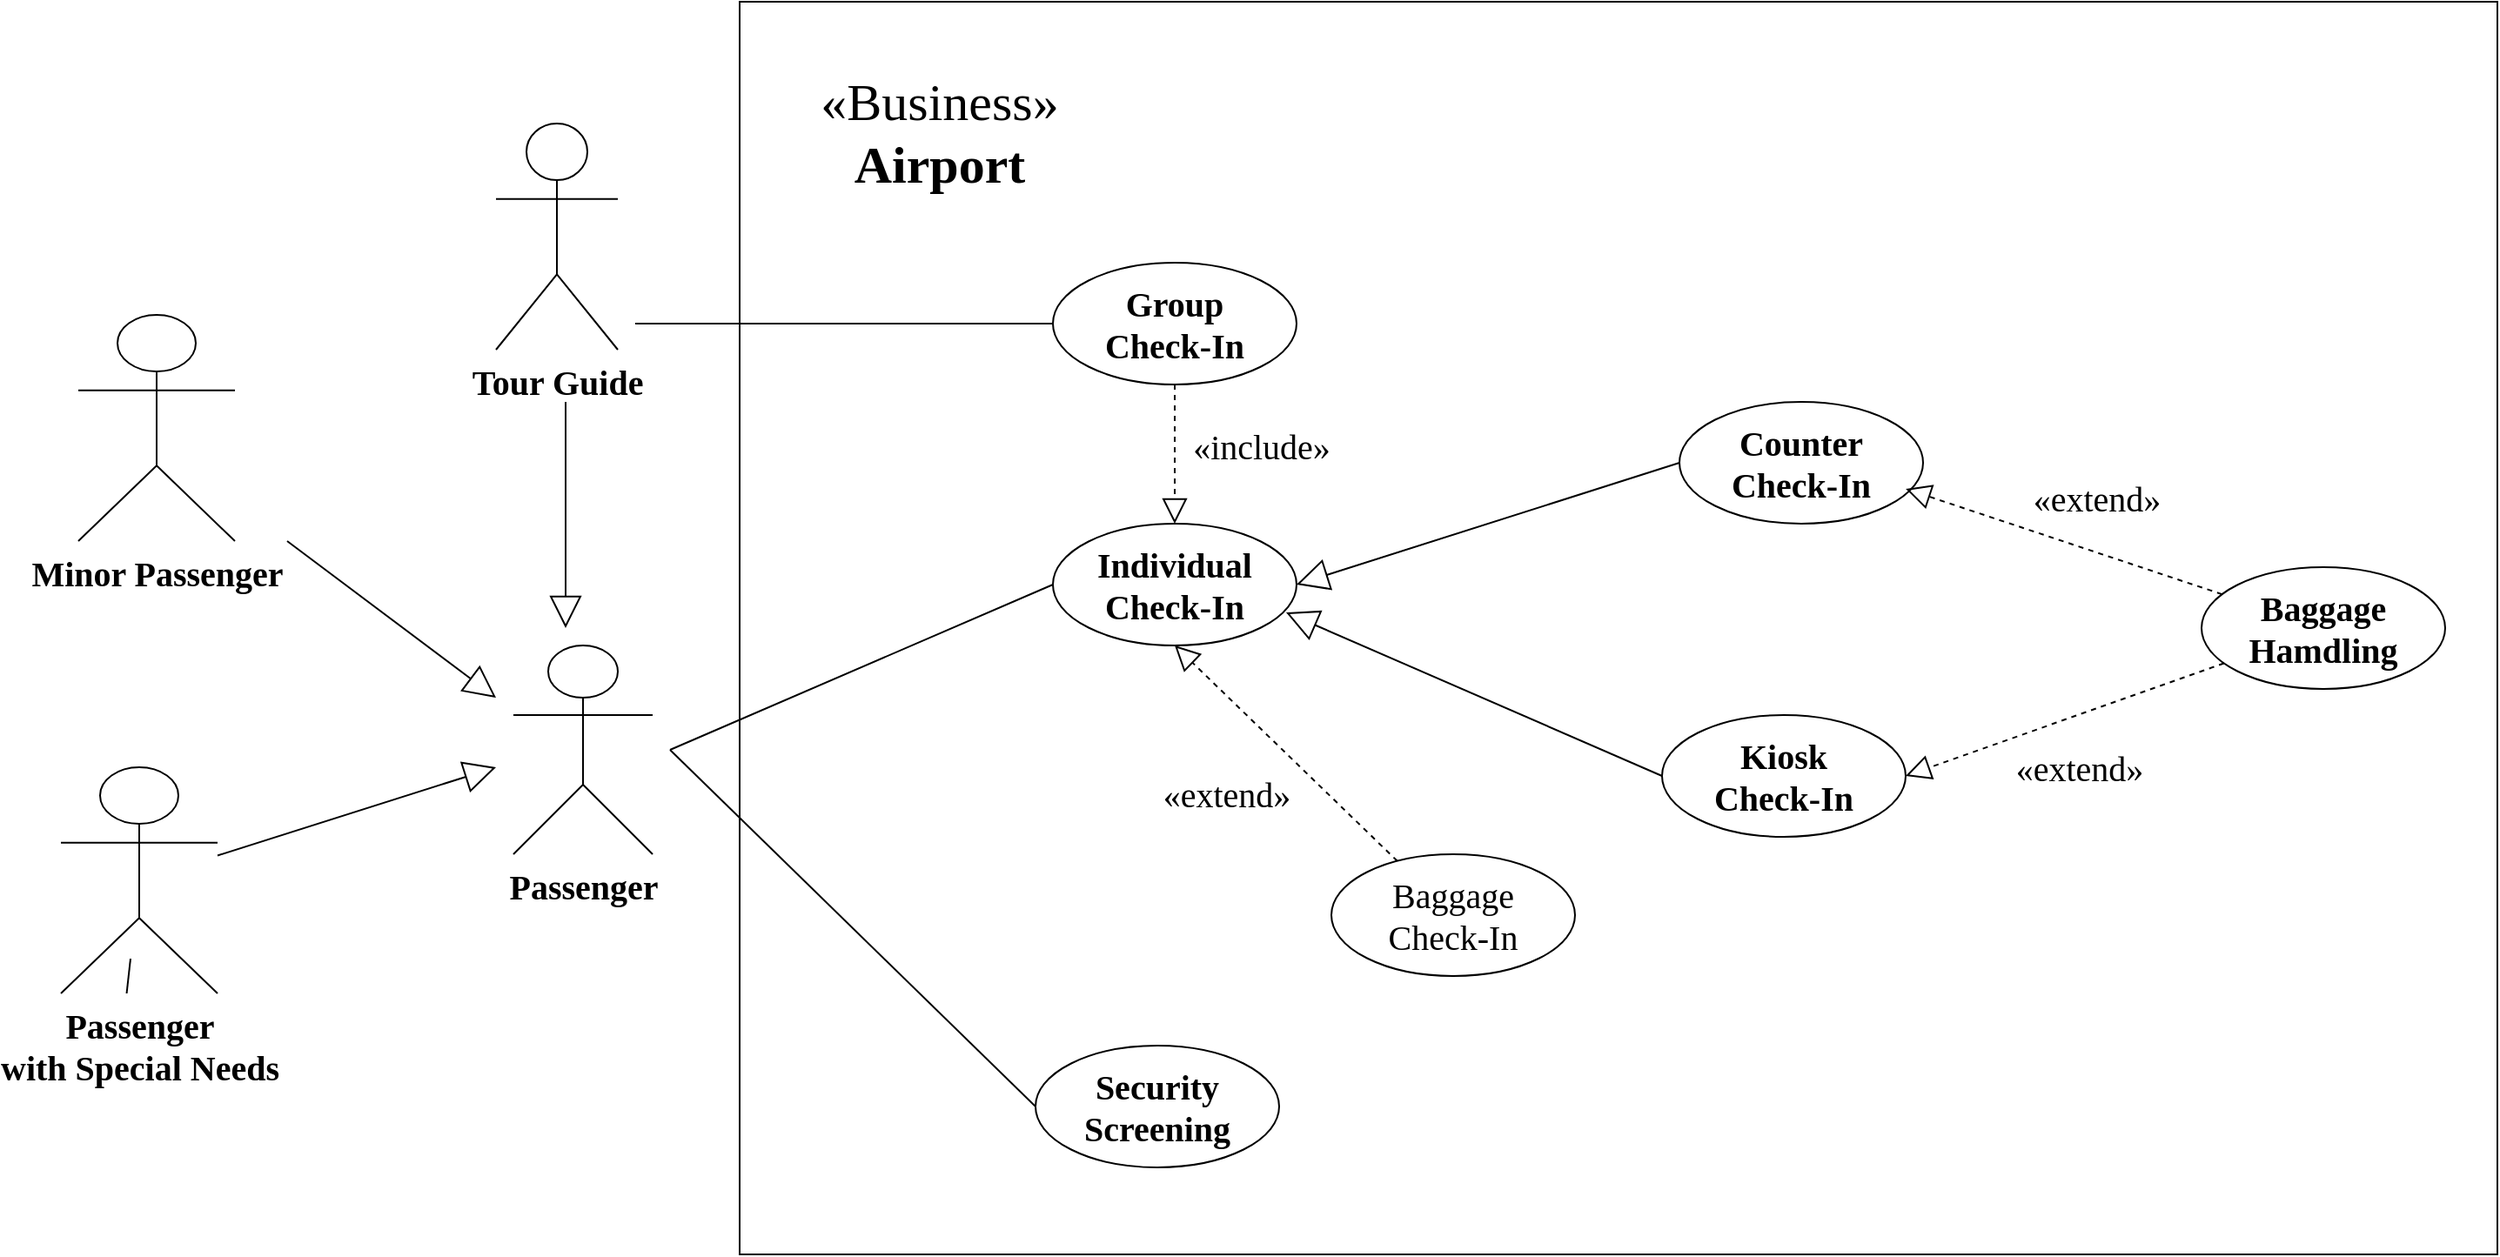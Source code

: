 <mxfile version="17.2.4" type="device"><diagram id="58KSQpv0QZYNyvcGMg0J" name="Page-1"><mxGraphModel dx="985" dy="1315" grid="1" gridSize="10" guides="1" tooltips="1" connect="1" arrows="1" fold="1" page="1" pageScale="1" pageWidth="850" pageHeight="1100" math="0" shadow="0"><root><mxCell id="0"/><mxCell id="1" parent="0"/><mxCell id="99M6MkZ0TJsH0y3MeCdO-158" value="&lt;b&gt;Minor Passenger&lt;/b&gt;" style="shape=umlActor;verticalLabelPosition=bottom;verticalAlign=top;html=1;fontFamily=Times New Roman;fontSize=20;" vertex="1" parent="1"><mxGeometry x="60" y="380" width="90" height="130" as="geometry"/></mxCell><mxCell id="99M6MkZ0TJsH0y3MeCdO-160" value="&lt;b&gt;Tour Guide&lt;/b&gt;" style="shape=umlActor;verticalLabelPosition=bottom;verticalAlign=top;html=1;fontFamily=Times New Roman;fontSize=20;" vertex="1" parent="1"><mxGeometry x="300" y="270" width="70" height="130" as="geometry"/></mxCell><mxCell id="99M6MkZ0TJsH0y3MeCdO-162" value="&lt;b&gt;Passenger&lt;/b&gt;" style="shape=umlActor;verticalLabelPosition=bottom;verticalAlign=top;html=1;fontFamily=Times New Roman;fontSize=20;" vertex="1" parent="1"><mxGeometry x="310" y="570" width="80" height="120" as="geometry"/></mxCell><mxCell id="99M6MkZ0TJsH0y3MeCdO-170" value="" style="endArrow=block;endSize=16;endFill=0;html=1;rounded=0;fontFamily=Times New Roman;fontSize=20;" edge="1" parent="1"><mxGeometry width="160" relative="1" as="geometry"><mxPoint x="180" y="510" as="sourcePoint"/><mxPoint x="300" y="600" as="targetPoint"/></mxGeometry></mxCell><mxCell id="99M6MkZ0TJsH0y3MeCdO-171" value="" style="endArrow=block;endSize=16;endFill=0;html=1;rounded=0;fontFamily=Times New Roman;fontSize=20;" edge="1" parent="1"><mxGeometry width="160" relative="1" as="geometry"><mxPoint x="340" y="430" as="sourcePoint"/><mxPoint x="340" y="560" as="targetPoint"/></mxGeometry></mxCell><mxCell id="99M6MkZ0TJsH0y3MeCdO-172" value="" style="endArrow=block;endSize=16;endFill=0;html=1;rounded=0;fontFamily=Times New Roman;fontSize=20;startArrow=none;" edge="1" parent="1" source="99M6MkZ0TJsH0y3MeCdO-161"><mxGeometry width="160" relative="1" as="geometry"><mxPoint x="90" y="750" as="sourcePoint"/><mxPoint x="300" y="640" as="targetPoint"/></mxGeometry></mxCell><mxCell id="99M6MkZ0TJsH0y3MeCdO-173" value="" style="html=1;fontFamily=Times New Roman;fontSize=20;" vertex="1" parent="1"><mxGeometry x="440" y="200" width="1010" height="720" as="geometry"/></mxCell><mxCell id="99M6MkZ0TJsH0y3MeCdO-174" value="&lt;div&gt;&lt;b&gt;Group&lt;/b&gt;&lt;/div&gt;&lt;div&gt;&lt;b&gt;Check-In&lt;br&gt;&lt;/b&gt;&lt;/div&gt;" style="ellipse;whiteSpace=wrap;html=1;fontFamily=Times New Roman;fontSize=20;" vertex="1" parent="1"><mxGeometry x="620" y="350" width="140" height="70" as="geometry"/></mxCell><mxCell id="99M6MkZ0TJsH0y3MeCdO-175" value="&lt;div&gt;&lt;b&gt;Individual&lt;br&gt;&lt;/b&gt;&lt;/div&gt;&lt;div&gt;&lt;b&gt;Check-In&lt;br&gt;&lt;/b&gt;&lt;/div&gt;" style="ellipse;whiteSpace=wrap;html=1;fontFamily=Times New Roman;fontSize=20;" vertex="1" parent="1"><mxGeometry x="620" y="500" width="140" height="70" as="geometry"/></mxCell><mxCell id="99M6MkZ0TJsH0y3MeCdO-176" value="&lt;b&gt;Security&lt;br&gt;&lt;/b&gt;&lt;div&gt;&lt;b&gt;Screening&lt;br&gt;&lt;/b&gt;&lt;/div&gt;" style="ellipse;whiteSpace=wrap;html=1;fontFamily=Times New Roman;fontSize=20;" vertex="1" parent="1"><mxGeometry x="610" y="800" width="140" height="70" as="geometry"/></mxCell><mxCell id="99M6MkZ0TJsH0y3MeCdO-177" value="Baggage&lt;br&gt;&lt;div&gt;Check-In&lt;br&gt;&lt;/div&gt;" style="ellipse;whiteSpace=wrap;html=1;fontFamily=Times New Roman;fontSize=20;" vertex="1" parent="1"><mxGeometry x="780" y="690" width="140" height="70" as="geometry"/></mxCell><mxCell id="99M6MkZ0TJsH0y3MeCdO-178" value="&lt;b&gt;Counter&lt;br&gt;&lt;/b&gt;&lt;div&gt;&lt;b&gt;Check-In&lt;br&gt;&lt;/b&gt;&lt;/div&gt;" style="ellipse;whiteSpace=wrap;html=1;fontFamily=Times New Roman;fontSize=20;" vertex="1" parent="1"><mxGeometry x="980" y="430" width="140" height="70" as="geometry"/></mxCell><mxCell id="99M6MkZ0TJsH0y3MeCdO-179" value="&lt;b&gt;Kiosk&lt;br&gt;&lt;/b&gt;&lt;div&gt;&lt;b&gt;Check-In&lt;br&gt;&lt;/b&gt;&lt;/div&gt;" style="ellipse;whiteSpace=wrap;html=1;fontFamily=Times New Roman;fontSize=20;" vertex="1" parent="1"><mxGeometry x="970" y="610" width="140" height="70" as="geometry"/></mxCell><mxCell id="99M6MkZ0TJsH0y3MeCdO-181" value="&lt;div&gt;&lt;b&gt;Baggage&lt;/b&gt;&lt;/div&gt;&lt;div&gt;&lt;b&gt;Hamdling&lt;br&gt;&lt;/b&gt;&lt;/div&gt;" style="ellipse;whiteSpace=wrap;html=1;fontFamily=Times New Roman;fontSize=20;" vertex="1" parent="1"><mxGeometry x="1280" y="525" width="140" height="70" as="geometry"/></mxCell><mxCell id="99M6MkZ0TJsH0y3MeCdO-182" value="" style="endArrow=block;endSize=16;endFill=0;html=1;rounded=0;fontFamily=Times New Roman;fontSize=20;exitX=0;exitY=0.5;exitDx=0;exitDy=0;entryX=1;entryY=0.5;entryDx=0;entryDy=0;" edge="1" parent="1" source="99M6MkZ0TJsH0y3MeCdO-178" target="99M6MkZ0TJsH0y3MeCdO-175"><mxGeometry width="160" relative="1" as="geometry"><mxPoint x="150" y="490" as="sourcePoint"/><mxPoint x="320" y="620" as="targetPoint"/></mxGeometry></mxCell><mxCell id="99M6MkZ0TJsH0y3MeCdO-183" value="" style="endArrow=block;endSize=16;endFill=0;html=1;rounded=0;fontFamily=Times New Roman;fontSize=20;exitX=0;exitY=0.5;exitDx=0;exitDy=0;entryX=0.957;entryY=0.729;entryDx=0;entryDy=0;entryPerimeter=0;" edge="1" parent="1" source="99M6MkZ0TJsH0y3MeCdO-179" target="99M6MkZ0TJsH0y3MeCdO-175"><mxGeometry width="160" relative="1" as="geometry"><mxPoint x="1090.0" y="475" as="sourcePoint"/><mxPoint x="770.0" y="545" as="targetPoint"/></mxGeometry></mxCell><mxCell id="99M6MkZ0TJsH0y3MeCdO-184" value="" style="endArrow=block;dashed=1;endFill=0;endSize=12;html=1;rounded=0;fontFamily=Times New Roman;fontSize=20;entryX=0.5;entryY=1;entryDx=0;entryDy=0;" edge="1" parent="1" source="99M6MkZ0TJsH0y3MeCdO-177" target="99M6MkZ0TJsH0y3MeCdO-175"><mxGeometry width="160" relative="1" as="geometry"><mxPoint x="560" y="680" as="sourcePoint"/><mxPoint x="720" y="680" as="targetPoint"/></mxGeometry></mxCell><mxCell id="99M6MkZ0TJsH0y3MeCdO-185" value="" style="endArrow=block;dashed=1;endFill=0;endSize=12;html=1;rounded=0;fontFamily=Times New Roman;fontSize=20;entryX=0.5;entryY=0;entryDx=0;entryDy=0;exitX=0.5;exitY=1;exitDx=0;exitDy=0;" edge="1" parent="1" source="99M6MkZ0TJsH0y3MeCdO-174" target="99M6MkZ0TJsH0y3MeCdO-175"><mxGeometry width="160" relative="1" as="geometry"><mxPoint x="827.895" y="703.898" as="sourcePoint"/><mxPoint x="700" y="580" as="targetPoint"/></mxGeometry></mxCell><mxCell id="99M6MkZ0TJsH0y3MeCdO-186" value="" style="endArrow=block;dashed=1;endFill=0;endSize=12;html=1;rounded=0;fontFamily=Times New Roman;fontSize=20;entryX=0.929;entryY=0.714;entryDx=0;entryDy=0;entryPerimeter=0;" edge="1" parent="1" source="99M6MkZ0TJsH0y3MeCdO-181" target="99M6MkZ0TJsH0y3MeCdO-178"><mxGeometry width="160" relative="1" as="geometry"><mxPoint x="700" y="430" as="sourcePoint"/><mxPoint x="700" y="510" as="targetPoint"/></mxGeometry></mxCell><mxCell id="99M6MkZ0TJsH0y3MeCdO-187" value="" style="endArrow=block;dashed=1;endFill=0;endSize=12;html=1;rounded=0;fontFamily=Times New Roman;fontSize=20;entryX=1;entryY=0.5;entryDx=0;entryDy=0;" edge="1" parent="1" source="99M6MkZ0TJsH0y3MeCdO-181" target="99M6MkZ0TJsH0y3MeCdO-179"><mxGeometry width="160" relative="1" as="geometry"><mxPoint x="1301.831" y="550.529" as="sourcePoint"/><mxPoint x="1120.06" y="489.98" as="targetPoint"/></mxGeometry></mxCell><mxCell id="99M6MkZ0TJsH0y3MeCdO-190" value="" style="endArrow=none;html=1;rounded=0;fontFamily=Times New Roman;fontSize=20;entryX=0;entryY=0.5;entryDx=0;entryDy=0;" edge="1" parent="1" target="99M6MkZ0TJsH0y3MeCdO-176"><mxGeometry relative="1" as="geometry"><mxPoint x="400" y="630" as="sourcePoint"/><mxPoint x="470" y="680" as="targetPoint"/></mxGeometry></mxCell><mxCell id="99M6MkZ0TJsH0y3MeCdO-191" value="" style="endArrow=none;html=1;rounded=0;fontFamily=Times New Roman;fontSize=20;entryX=0;entryY=0.5;entryDx=0;entryDy=0;" edge="1" parent="1" target="99M6MkZ0TJsH0y3MeCdO-175"><mxGeometry relative="1" as="geometry"><mxPoint x="400" y="630" as="sourcePoint"/><mxPoint x="620" y="845" as="targetPoint"/></mxGeometry></mxCell><mxCell id="99M6MkZ0TJsH0y3MeCdO-192" value="" style="endArrow=none;html=1;rounded=0;fontFamily=Times New Roman;fontSize=20;entryX=0;entryY=0.5;entryDx=0;entryDy=0;" edge="1" parent="1" target="99M6MkZ0TJsH0y3MeCdO-174"><mxGeometry relative="1" as="geometry"><mxPoint x="380" y="385" as="sourcePoint"/><mxPoint x="630" y="545" as="targetPoint"/></mxGeometry></mxCell><mxCell id="99M6MkZ0TJsH0y3MeCdO-195" value="«include»" style="text;html=1;strokeColor=none;fillColor=none;align=center;verticalAlign=middle;whiteSpace=wrap;rounded=0;fontFamily=Times New Roman;fontSize=20;" vertex="1" parent="1"><mxGeometry x="710" y="440" width="60" height="30" as="geometry"/></mxCell><mxCell id="99M6MkZ0TJsH0y3MeCdO-197" value="«extend»" style="text;html=1;strokeColor=none;fillColor=none;align=center;verticalAlign=middle;whiteSpace=wrap;rounded=0;fontFamily=Times New Roman;fontSize=20;" vertex="1" parent="1"><mxGeometry x="690" y="640" width="60" height="30" as="geometry"/></mxCell><mxCell id="99M6MkZ0TJsH0y3MeCdO-198" value="«extend»" style="text;html=1;strokeColor=none;fillColor=none;align=center;verticalAlign=middle;whiteSpace=wrap;rounded=0;fontFamily=Times New Roman;fontSize=20;" vertex="1" parent="1"><mxGeometry x="1180" y="625" width="60" height="30" as="geometry"/></mxCell><mxCell id="99M6MkZ0TJsH0y3MeCdO-199" value="«extend»" style="text;html=1;strokeColor=none;fillColor=none;align=center;verticalAlign=middle;whiteSpace=wrap;rounded=0;fontFamily=Times New Roman;fontSize=20;" vertex="1" parent="1"><mxGeometry x="1190" y="470" width="60" height="30" as="geometry"/></mxCell><mxCell id="99M6MkZ0TJsH0y3MeCdO-200" value="&lt;div style=&quot;font-size: 30px&quot; align=&quot;center&quot;&gt;&lt;font style=&quot;font-size: 30px&quot;&gt;&lt;span style=&quot;background-color: transparent&quot;&gt;«Business»&lt;br&gt;&lt;b&gt;Airport&lt;/b&gt;&lt;/span&gt;&lt;/font&gt;&lt;/div&gt;" style="text;html=1;strokeColor=none;fillColor=none;align=center;verticalAlign=middle;whiteSpace=wrap;rounded=0;fontFamily=Times New Roman;fontSize=20;" vertex="1" parent="1"><mxGeometry x="470" y="230" width="170" height="90" as="geometry"/></mxCell><mxCell id="99M6MkZ0TJsH0y3MeCdO-161" value="&lt;div&gt;&lt;b&gt;Passenger&lt;/b&gt;&lt;/div&gt;&lt;div&gt;&lt;b&gt;with Special Needs&lt;br&gt;&lt;/b&gt;&lt;/div&gt;" style="shape=umlActor;verticalLabelPosition=bottom;verticalAlign=top;html=1;fontFamily=Times New Roman;fontSize=20;" vertex="1" parent="1"><mxGeometry x="50" y="640" width="90" height="130" as="geometry"/></mxCell><mxCell id="99M6MkZ0TJsH0y3MeCdO-202" value="" style="endArrow=none;endSize=16;endFill=0;html=1;rounded=0;fontFamily=Times New Roman;fontSize=20;" edge="1" parent="1" target="99M6MkZ0TJsH0y3MeCdO-161"><mxGeometry width="160" relative="1" as="geometry"><mxPoint x="90" y="750" as="sourcePoint"/><mxPoint x="300" y="640" as="targetPoint"/></mxGeometry></mxCell></root></mxGraphModel></diagram></mxfile>